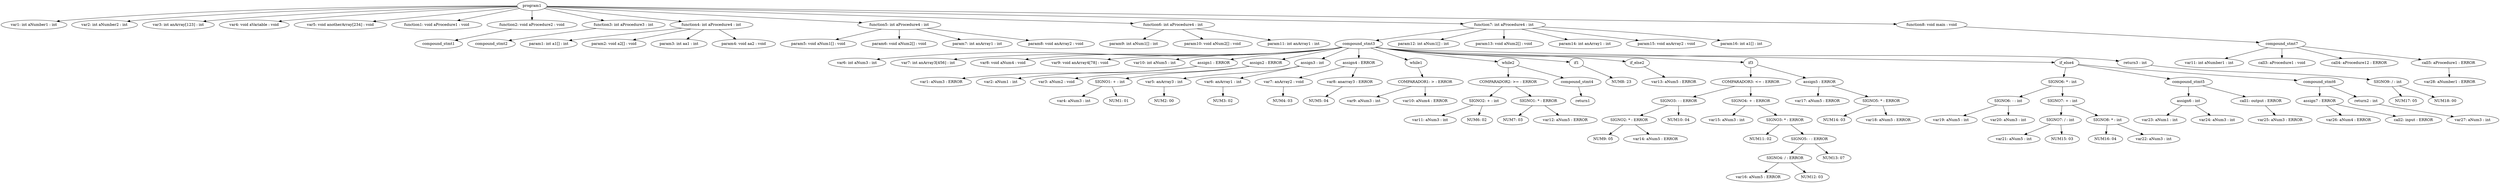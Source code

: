 digraph G {
	"program1" -> "var1: int aNumber1 : int"
	"program1" -> "var2: int aNumber2 : int"
	"program1" -> "var3: int anArray[123] : int"
	"program1" -> "var4: void aVariable : void"
	"program1" -> "var5: void anotherArray[234] : void"
	"program1" -> "function1: void aProcedure1 : void"
	"program1" -> "function2: void aProcedure2 : void"
	"function2: void aProcedure2 : void" -> "compound_stmt1"
	"program1" -> "function3: int aProcedure3 : int"
	"function3: int aProcedure3 : int" -> "compound_stmt2"
	"program1" -> "function4: int aProcedure4 : int"
	"function4: int aProcedure4 : int" -> "param1: int a1[] : int"
	"function4: int aProcedure4 : int" -> "param2: void a2[] : void"
	"function4: int aProcedure4 : int" -> "param3: int aa1 : int"
	"function4: int aProcedure4 : int" -> "param4: void aa2 : void"
	"program1" -> "function5: int aProcedure4 : int"
	"function5: int aProcedure4 : int" -> "param5: void aNum1[] : void"
	"function5: int aProcedure4 : int" -> "param6: void aNum2[] : void"
	"function5: int aProcedure4 : int" -> "param7: int anArray1 : int"
	"function5: int aProcedure4 : int" -> "param8: void anArray2 : void"
	"program1" -> "function6: int aProcedure4 : int"
	"function6: int aProcedure4 : int" -> "param9: int aNum1[] : int"
	"function6: int aProcedure4 : int" -> "param10: void aNum2[] : void"
	"function6: int aProcedure4 : int" -> "param11: int anArray1 : int"
	"program1" -> "function7: int aProcedure4 : int"
	"function7: int aProcedure4 : int" -> "compound_stmt3"
	"compound_stmt3" -> "var6: int aNum3 : int"
	"compound_stmt3" -> "var7: int anArray3[456] : int"
	"compound_stmt3" -> "var8: void aNum4 : void"
	"compound_stmt3" -> "var9: void anArray4[78] : void"
	"compound_stmt3" -> "var10: int aNum5 : int"
	"compound_stmt3" -> "assign1 : ERROR"
	"assign1 : ERROR" -> "var1: aNum3 : ERROR"
	"assign1 : ERROR" -> "var2: aNum1 : int"
	"compound_stmt3" -> "assign2 : ERROR"
	"assign2 : ERROR" -> "var3: aNum2 : void"
	"assign2 : ERROR" -> "SIGNO1: + : int"
	"SIGNO1: + : int" -> "var4: aNum3 : int"
	"SIGNO1: + : int" -> "NUM1: 01"
	"compound_stmt3" -> "assign3 : int"
	"assign3 : int" -> "var5: anArray3 : int"
	"var5: anArray3 : int" -> "NUM2: 00"
	"assign3 : int" -> "var6: anArray1 : int"
	"var6: anArray1 : int" -> "NUM3: 02"
	"compound_stmt3" -> "assign4 : ERROR"
	"assign4 : ERROR" -> "var7: anArray2 : void"
	"var7: anArray2 : void" -> "NUM4: 03"
	"assign4 : ERROR" -> "var8: anarray3 : ERROR"
	"var8: anarray3 : ERROR" -> "NUM5: 04"
	"compound_stmt3" -> "while1"
	"while1" -> "COMPARADOR1: > : ERROR"
	"COMPARADOR1: > : ERROR" -> "var9: aNum3 : int"
	"COMPARADOR1: > : ERROR" -> "var10: aNum4 : ERROR"
	"compound_stmt3" -> "while2"
	"while2" -> "COMPARADOR2: >= : ERROR"
	"COMPARADOR2: >= : ERROR" -> "SIGNO2: + : int"
	"SIGNO2: + : int" -> "var11: aNum3 : int"
	"SIGNO2: + : int" -> "NUM6: 02"
	"COMPARADOR2: >= : ERROR" -> "SIGNO1: * : ERROR"
	"SIGNO1: * : ERROR" -> "NUM7: 03"
	"SIGNO1: * : ERROR" -> "var12: aNum5 : ERROR"
	"while2" -> "compound_stmt4"
	"compound_stmt4" -> "return1"
	"compound_stmt3" -> "if1"
	"if1" -> "NUM8: 23"
	"compound_stmt3" -> "if_else2"
	"if_else2" -> "var13: aNum5 : ERROR"
	"compound_stmt3" -> "if3"
	"if3" -> "COMPARADOR3: <= : ERROR"
	"COMPARADOR3: <= : ERROR" -> "SIGNO3: - : ERROR"
	"SIGNO3: - : ERROR" -> "SIGNO2: * : ERROR"
	"SIGNO2: * : ERROR" -> "NUM9: 05"
	"SIGNO2: * : ERROR" -> "var14: aNum5 : ERROR"
	"SIGNO3: - : ERROR" -> "NUM10: 04"
	"COMPARADOR3: <= : ERROR" -> "SIGNO4: + : ERROR"
	"SIGNO4: + : ERROR" -> "var15: aNum3 : int"
	"SIGNO4: + : ERROR" -> "SIGNO3: * : ERROR"
	"SIGNO3: * : ERROR" -> "NUM11: 02"
	"SIGNO3: * : ERROR" -> "SIGNO5: - : ERROR"
	"SIGNO5: - : ERROR" -> "SIGNO4: / : ERROR"
	"SIGNO4: / : ERROR" -> "var16: aNum5 : ERROR"
	"SIGNO4: / : ERROR" -> "NUM12: 03"
	"SIGNO5: - : ERROR" -> "NUM13: 07"
	"if3" -> "assign5 : ERROR"
	"assign5 : ERROR" -> "var17: aNum5 : ERROR"
	"assign5 : ERROR" -> "SIGNO5: * : ERROR"
	"SIGNO5: * : ERROR" -> "NUM14: 03"
	"SIGNO5: * : ERROR" -> "var18: aNum5 : ERROR"
	"compound_stmt3" -> "if_else4"
	"if_else4" -> "SIGNO6: * : int"
	"SIGNO6: * : int" -> "SIGNO6: - : int"
	"SIGNO6: - : int" -> "var19: aNum5 : int"
	"SIGNO6: - : int" -> "var20: aNum3 : int"
	"SIGNO6: * : int" -> "SIGNO7: + : int"
	"SIGNO7: + : int" -> "SIGNO7: / : int"
	"SIGNO7: / : int" -> "var21: aNum5 : int"
	"SIGNO7: / : int" -> "NUM15: 03"
	"SIGNO7: + : int" -> "SIGNO8: * : int"
	"SIGNO8: * : int" -> "NUM16: 04"
	"SIGNO8: * : int" -> "var22: aNum3 : int"
	"if_else4" -> "compound_stmt5"
	"compound_stmt5" -> "assign6 : int"
	"assign6 : int" -> "var23: aNum1 : int"
	"assign6 : int" -> "var24: aNum3 : int"
	"compound_stmt5" -> "call1: output : ERROR"
	"call1: output : ERROR" -> "var25: aNum3 : ERROR"
	"if_else4" -> "compound_stmt6"
	"compound_stmt6" -> "assign7 : ERROR"
	"assign7 : ERROR" -> "var26: aNum4 : ERROR"
	"assign7 : ERROR" -> "call2: input : ERROR"
	"compound_stmt6" -> "return2 : int"
	"return2 : int" -> "var27: aNum3 : int"
	"compound_stmt3" -> "return3 : int"
	"return3 : int" -> "SIGNO9: / : int"
	"SIGNO9: / : int" -> "NUM17: 05"
	"SIGNO9: / : int" -> "NUM18: 00"
	"function7: int aProcedure4 : int" -> "param12: int aNum1[] : int"
	"function7: int aProcedure4 : int" -> "param13: void aNum2[] : void"
	"function7: int aProcedure4 : int" -> "param14: int anArray1 : int"
	"function7: int aProcedure4 : int" -> "param15: void anArray2 : void"
	"function7: int aProcedure4 : int" -> "param16: int a1[] : int"
	"program1" -> "function8: void main : void"
	"function8: void main : void" -> "compound_stmt7"
	"compound_stmt7" -> "var11: int aNumber1 : int"
	"compound_stmt7" -> "call3: aProcedure1 : void"
	"compound_stmt7" -> "call4: aProcedure12 : ERROR"
	"compound_stmt7" -> "call5: aProcedure1 : ERROR"
	"call5: aProcedure1 : ERROR" -> "var28: aNumber1 : ERROR"
}